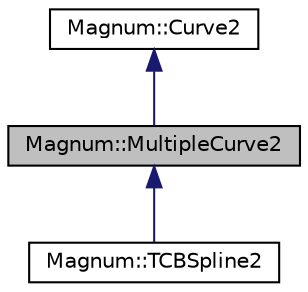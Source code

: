 digraph "Magnum::MultipleCurve2"
{
  edge [fontname="Helvetica",fontsize="10",labelfontname="Helvetica",labelfontsize="10"];
  node [fontname="Helvetica",fontsize="10",shape=record];
  Node1 [label="Magnum::MultipleCurve2",height=0.2,width=0.4,color="black", fillcolor="grey75", style="filled", fontcolor="black"];
  Node2 -> Node1 [dir="back",color="midnightblue",fontsize="10",style="solid",fontname="Helvetica"];
  Node2 [label="Magnum::Curve2",height=0.2,width=0.4,color="black", fillcolor="white", style="filled",URL="$class_magnum_1_1_curve2.html"];
  Node1 -> Node3 [dir="back",color="midnightblue",fontsize="10",style="solid",fontname="Helvetica"];
  Node3 [label="Magnum::TCBSpline2",height=0.2,width=0.4,color="black", fillcolor="white", style="filled",URL="$class_magnum_1_1_t_c_b_spline2.html"];
}
